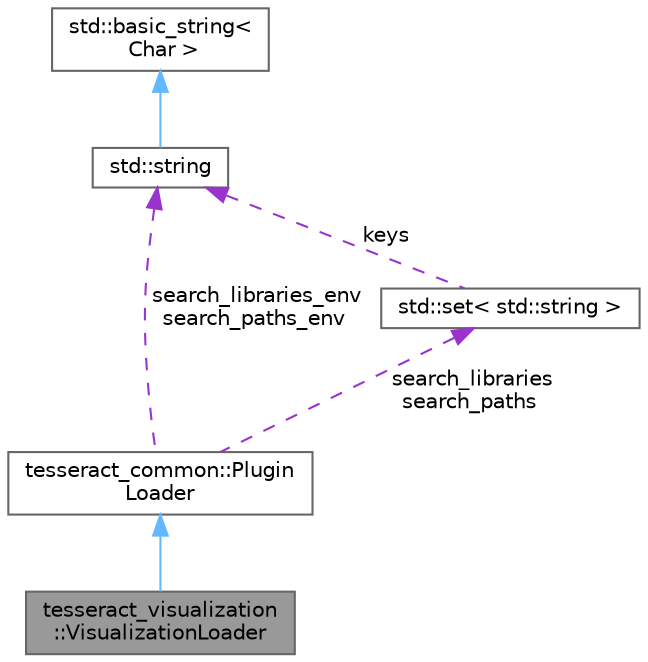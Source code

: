 digraph "tesseract_visualization::VisualizationLoader"
{
 // LATEX_PDF_SIZE
  bgcolor="transparent";
  edge [fontname=Helvetica,fontsize=10,labelfontname=Helvetica,labelfontsize=10];
  node [fontname=Helvetica,fontsize=10,shape=box,height=0.2,width=0.4];
  Node1 [label="tesseract_visualization\l::VisualizationLoader",height=0.2,width=0.4,color="gray40", fillcolor="grey60", style="filled", fontcolor="black",tooltip="This is used to dynamically load tesseract visualizer. This class must remain around for the life of ..."];
  Node2 -> Node1 [dir="back",color="steelblue1",style="solid"];
  Node2 [label="tesseract_common::Plugin\lLoader",height=0.2,width=0.4,color="gray40", fillcolor="white", style="filled",URL="$d1/da5/classtesseract__common_1_1PluginLoader.html",tooltip="This is a utility class for loading plugins within Tesseract."];
  Node3 -> Node2 [dir="back",color="darkorchid3",style="dashed",label=" search_libraries\nsearch_paths" ];
  Node3 [label="std::set\< std::string \>",height=0.2,width=0.4,color="gray40", fillcolor="white", style="filled",tooltip=" "];
  Node4 -> Node3 [dir="back",color="darkorchid3",style="dashed",label=" keys" ];
  Node4 [label="std::string",height=0.2,width=0.4,color="gray40", fillcolor="white", style="filled",tooltip=" "];
  Node5 -> Node4 [dir="back",color="steelblue1",style="solid"];
  Node5 [label="std::basic_string\<\l Char \>",height=0.2,width=0.4,color="gray40", fillcolor="white", style="filled",tooltip=" "];
  Node4 -> Node2 [dir="back",color="darkorchid3",style="dashed",label=" search_libraries_env\nsearch_paths_env" ];
}
